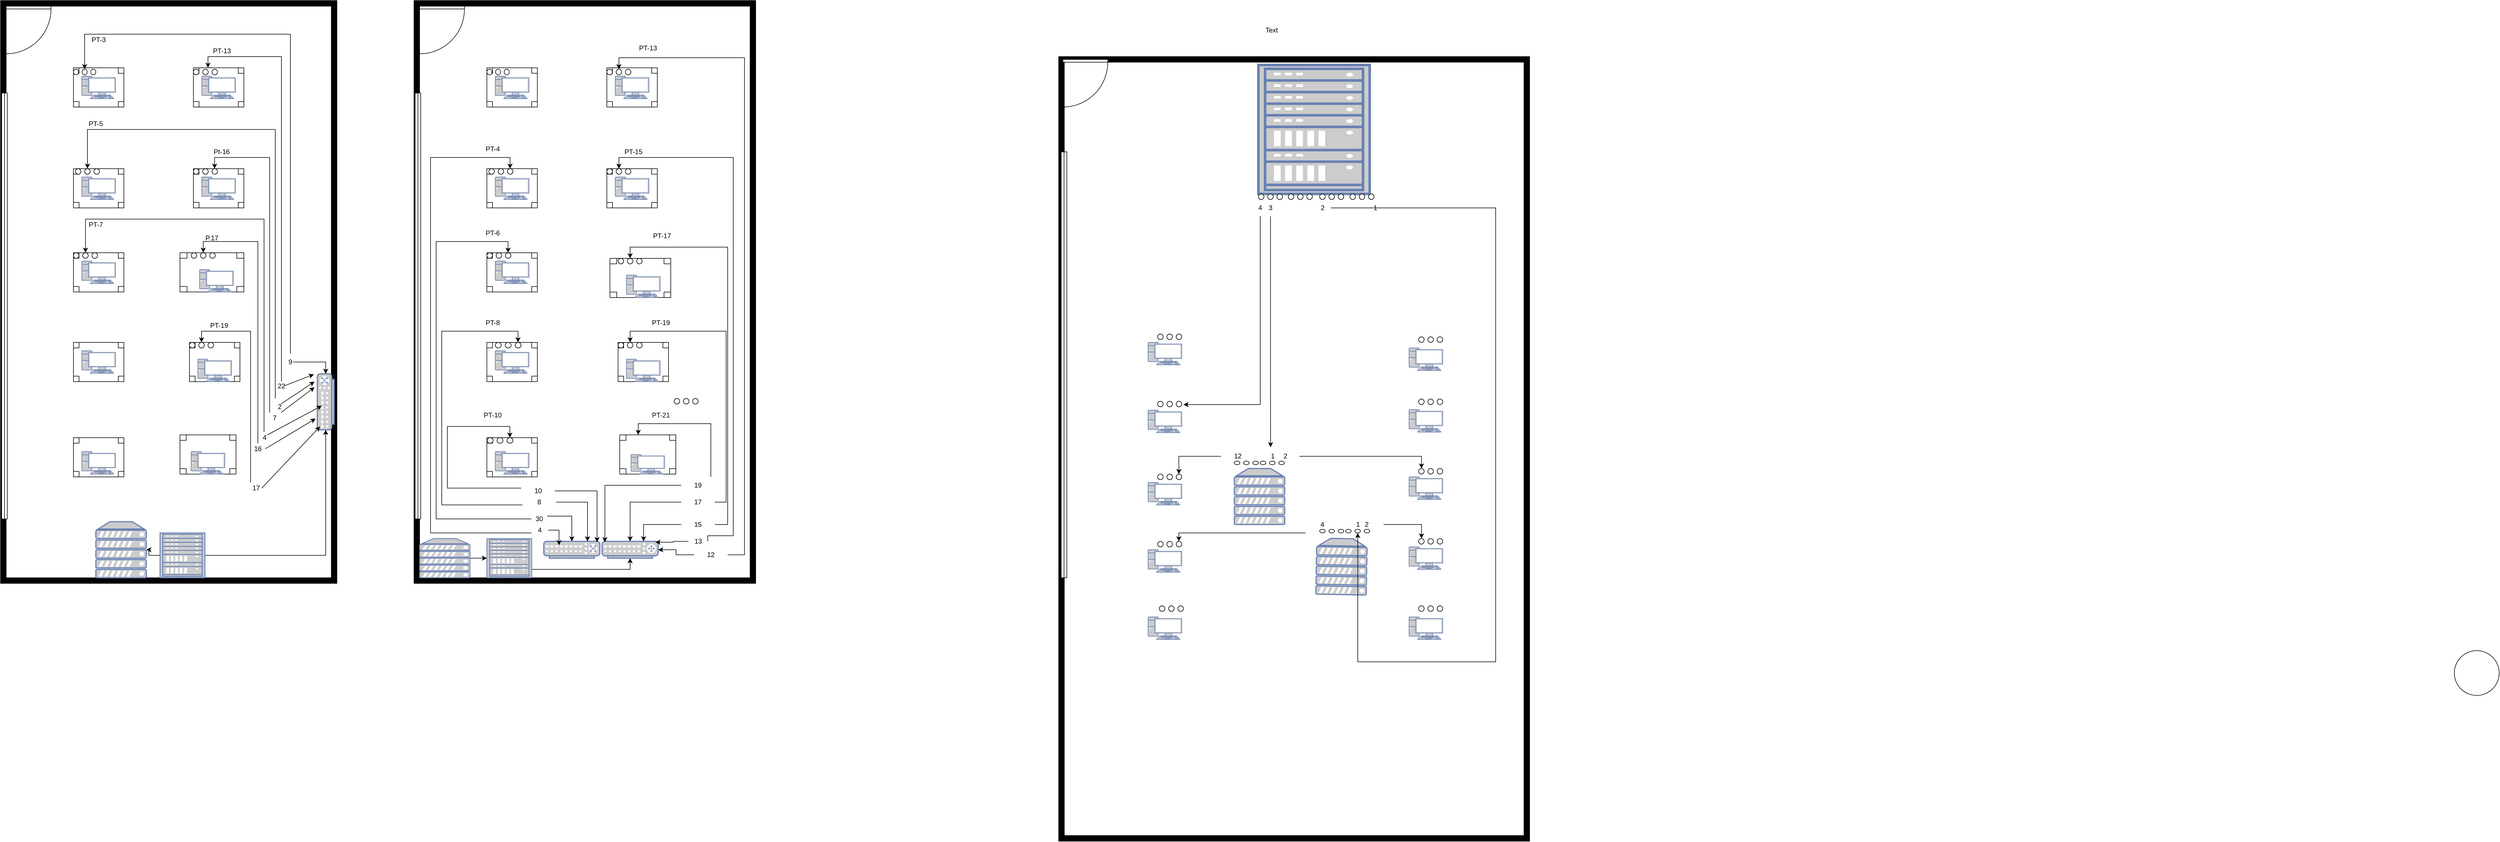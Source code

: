 <mxfile version="21.6.9" type="device">
  <diagram name="Página-1" id="j2-7gBQR2VnF3XcwAnwz">
    <mxGraphModel dx="3044" dy="1647" grid="1" gridSize="10" guides="1" tooltips="1" connect="1" arrows="1" fold="1" page="1" pageScale="1" pageWidth="827" pageHeight="1169" math="0" shadow="0">
      <root>
        <mxCell id="0" />
        <mxCell id="1" parent="0" />
        <mxCell id="Jnt4wmte0KLSjOoMc6sw-20" value="" style="verticalLabelPosition=bottom;html=1;verticalAlign=top;align=center;shape=mxgraph.floorplan.room;fillColor=strokeColor;" parent="1" vertex="1">
          <mxGeometry x="93" y="170" width="600" height="1040" as="geometry" />
        </mxCell>
        <mxCell id="Jnt4wmte0KLSjOoMc6sw-22" value="" style="verticalLabelPosition=bottom;html=1;verticalAlign=top;align=center;shape=mxgraph.floorplan.doorLeft;aspect=fixed;" parent="1" vertex="1">
          <mxGeometry x="103" y="180" width="80" height="85" as="geometry" />
        </mxCell>
        <mxCell id="Jnt4wmte0KLSjOoMc6sw-23" value="" style="verticalLabelPosition=bottom;html=1;verticalAlign=top;align=center;shape=mxgraph.floorplan.table;" parent="1" vertex="1">
          <mxGeometry x="413" y="945" width="100" height="70" as="geometry" />
        </mxCell>
        <mxCell id="Jnt4wmte0KLSjOoMc6sw-24" value="" style="fontColor=#0066CC;verticalAlign=top;verticalLabelPosition=bottom;labelPosition=center;align=center;html=1;outlineConnect=0;fillColor=#CCCCCC;strokeColor=#6881B3;gradientColor=none;gradientDirection=north;strokeWidth=2;shape=mxgraph.networks.pc;" parent="1" vertex="1">
          <mxGeometry x="433" y="975" width="60" height="40" as="geometry" />
        </mxCell>
        <mxCell id="Jnt4wmte0KLSjOoMc6sw-25" value="" style="verticalLabelPosition=bottom;html=1;verticalAlign=top;align=center;shape=mxgraph.floorplan.table;" parent="1" vertex="1">
          <mxGeometry x="437" y="290" width="90" height="70" as="geometry" />
        </mxCell>
        <mxCell id="Jnt4wmte0KLSjOoMc6sw-26" value="" style="fontColor=#0066CC;verticalAlign=top;verticalLabelPosition=bottom;labelPosition=center;align=center;html=1;outlineConnect=0;fillColor=#CCCCCC;strokeColor=#6881B3;gradientColor=none;gradientDirection=north;strokeWidth=2;shape=mxgraph.networks.pc;" parent="1" vertex="1">
          <mxGeometry x="452" y="305" width="60" height="40" as="geometry" />
        </mxCell>
        <mxCell id="Jnt4wmte0KLSjOoMc6sw-27" value="" style="verticalLabelPosition=bottom;html=1;verticalAlign=top;align=center;shape=mxgraph.floorplan.table;" parent="1" vertex="1">
          <mxGeometry x="437" y="470" width="90" height="70" as="geometry" />
        </mxCell>
        <mxCell id="Jnt4wmte0KLSjOoMc6sw-28" value="" style="fontColor=#0066CC;verticalAlign=top;verticalLabelPosition=bottom;labelPosition=center;align=center;html=1;outlineConnect=0;fillColor=#CCCCCC;strokeColor=#6881B3;gradientColor=none;gradientDirection=north;strokeWidth=2;shape=mxgraph.networks.pc;" parent="1" vertex="1">
          <mxGeometry x="452" y="485" width="60" height="40" as="geometry" />
        </mxCell>
        <mxCell id="Jnt4wmte0KLSjOoMc6sw-29" value="" style="verticalLabelPosition=bottom;html=1;verticalAlign=top;align=center;shape=mxgraph.floorplan.table;" parent="1" vertex="1">
          <mxGeometry x="413" y="620" width="114" height="70" as="geometry" />
        </mxCell>
        <mxCell id="Jnt4wmte0KLSjOoMc6sw-31" value="" style="verticalLabelPosition=bottom;html=1;verticalAlign=top;align=center;shape=mxgraph.floorplan.table;" parent="1" vertex="1">
          <mxGeometry x="430" y="780" width="90" height="70" as="geometry" />
        </mxCell>
        <mxCell id="Jnt4wmte0KLSjOoMc6sw-32" value="" style="fontColor=#0066CC;verticalAlign=top;verticalLabelPosition=bottom;labelPosition=center;align=center;html=1;outlineConnect=0;fillColor=#CCCCCC;strokeColor=#6881B3;gradientColor=none;gradientDirection=north;strokeWidth=2;shape=mxgraph.networks.pc;" parent="1" vertex="1">
          <mxGeometry x="445" y="810" width="60" height="40" as="geometry" />
        </mxCell>
        <mxCell id="Jnt4wmte0KLSjOoMc6sw-33" value="" style="verticalLabelPosition=bottom;html=1;verticalAlign=top;align=center;shape=mxgraph.floorplan.table;" parent="1" vertex="1">
          <mxGeometry x="223" y="950" width="90" height="70" as="geometry" />
        </mxCell>
        <mxCell id="Jnt4wmte0KLSjOoMc6sw-34" value="" style="fontColor=#0066CC;verticalAlign=top;verticalLabelPosition=bottom;labelPosition=center;align=center;html=1;outlineConnect=0;fillColor=#CCCCCC;strokeColor=#6881B3;gradientColor=none;gradientDirection=north;strokeWidth=2;shape=mxgraph.networks.pc;" parent="1" vertex="1">
          <mxGeometry x="238" y="975" width="60" height="40" as="geometry" />
        </mxCell>
        <mxCell id="Jnt4wmte0KLSjOoMc6sw-35" value="" style="verticalLabelPosition=bottom;html=1;verticalAlign=top;align=center;shape=mxgraph.floorplan.table;" parent="1" vertex="1">
          <mxGeometry x="223" y="290" width="90" height="70" as="geometry" />
        </mxCell>
        <mxCell id="Jnt4wmte0KLSjOoMc6sw-36" value="" style="fontColor=#0066CC;verticalAlign=top;verticalLabelPosition=bottom;labelPosition=center;align=center;html=1;outlineConnect=0;fillColor=#CCCCCC;strokeColor=#6881B3;gradientColor=none;gradientDirection=north;strokeWidth=2;shape=mxgraph.networks.pc;" parent="1" vertex="1">
          <mxGeometry x="238" y="305" width="60" height="40" as="geometry" />
        </mxCell>
        <mxCell id="Jnt4wmte0KLSjOoMc6sw-37" value="" style="verticalLabelPosition=bottom;html=1;verticalAlign=top;align=center;shape=mxgraph.floorplan.table;" parent="1" vertex="1">
          <mxGeometry x="223" y="470" width="90" height="70" as="geometry" />
        </mxCell>
        <mxCell id="Jnt4wmte0KLSjOoMc6sw-38" value="" style="fontColor=#0066CC;verticalAlign=top;verticalLabelPosition=bottom;labelPosition=center;align=center;html=1;outlineConnect=0;fillColor=#CCCCCC;strokeColor=#6881B3;gradientColor=none;gradientDirection=north;strokeWidth=2;shape=mxgraph.networks.pc;" parent="1" vertex="1">
          <mxGeometry x="238" y="485" width="60" height="40" as="geometry" />
        </mxCell>
        <mxCell id="Jnt4wmte0KLSjOoMc6sw-39" value="" style="verticalLabelPosition=bottom;html=1;verticalAlign=top;align=center;shape=mxgraph.floorplan.table;" parent="1" vertex="1">
          <mxGeometry x="223" y="620" width="90" height="70" as="geometry" />
        </mxCell>
        <mxCell id="Jnt4wmte0KLSjOoMc6sw-40" value="" style="fontColor=#0066CC;verticalAlign=top;verticalLabelPosition=bottom;labelPosition=center;align=center;html=1;outlineConnect=0;fillColor=#CCCCCC;strokeColor=#6881B3;gradientColor=none;gradientDirection=north;strokeWidth=2;shape=mxgraph.networks.pc;" parent="1" vertex="1">
          <mxGeometry x="238" y="635" width="60" height="40" as="geometry" />
        </mxCell>
        <mxCell id="Jnt4wmte0KLSjOoMc6sw-41" value="" style="verticalLabelPosition=bottom;html=1;verticalAlign=top;align=center;shape=mxgraph.floorplan.table;" parent="1" vertex="1">
          <mxGeometry x="223" y="780" width="90" height="70" as="geometry" />
        </mxCell>
        <mxCell id="Jnt4wmte0KLSjOoMc6sw-42" value="" style="fontColor=#0066CC;verticalAlign=top;verticalLabelPosition=bottom;labelPosition=center;align=center;html=1;outlineConnect=0;fillColor=#CCCCCC;strokeColor=#6881B3;gradientColor=none;gradientDirection=north;strokeWidth=2;shape=mxgraph.networks.pc;" parent="1" vertex="1">
          <mxGeometry x="238" y="795" width="60" height="40" as="geometry" />
        </mxCell>
        <mxCell id="Jnt4wmte0KLSjOoMc6sw-47" value="" style="fontColor=#0066CC;verticalAlign=top;verticalLabelPosition=bottom;labelPosition=center;align=center;html=1;outlineConnect=0;fillColor=#CCCCCC;strokeColor=#6881B3;gradientColor=none;gradientDirection=north;strokeWidth=2;shape=mxgraph.networks.server;" parent="1" vertex="1">
          <mxGeometry x="263" y="1100" width="90" height="100" as="geometry" />
        </mxCell>
        <mxCell id="Jnt4wmte0KLSjOoMc6sw-49" style="edgeStyle=orthogonalEdgeStyle;rounded=0;orthogonalLoop=1;jettySize=auto;html=1;" parent="1" source="Jnt4wmte0KLSjOoMc6sw-48" target="Jnt4wmte0KLSjOoMc6sw-20" edge="1">
          <mxGeometry relative="1" as="geometry">
            <Array as="points">
              <mxPoint x="393" y="1120" />
              <mxPoint x="393" y="1120" />
            </Array>
          </mxGeometry>
        </mxCell>
        <mxCell id="tfTgt0HV6c5kJSKjhzMp-35" style="edgeStyle=orthogonalEdgeStyle;rounded=0;orthogonalLoop=1;jettySize=auto;html=1;" parent="1" source="Jnt4wmte0KLSjOoMc6sw-48" target="tfTgt0HV6c5kJSKjhzMp-23" edge="1">
          <mxGeometry relative="1" as="geometry" />
        </mxCell>
        <mxCell id="0Q5w6inNm2WrWXzhhLW5-75" value="" style="edgeStyle=orthogonalEdgeStyle;rounded=0;orthogonalLoop=1;jettySize=auto;html=1;" parent="1" source="Jnt4wmte0KLSjOoMc6sw-48" target="Jnt4wmte0KLSjOoMc6sw-47" edge="1">
          <mxGeometry relative="1" as="geometry" />
        </mxCell>
        <mxCell id="Jnt4wmte0KLSjOoMc6sw-48" value="" style="fontColor=#0066CC;verticalAlign=top;verticalLabelPosition=bottom;labelPosition=center;align=center;html=1;outlineConnect=0;fillColor=#CCCCCC;strokeColor=#6881B3;gradientColor=none;gradientDirection=north;strokeWidth=2;shape=mxgraph.networks.rack;" parent="1" vertex="1">
          <mxGeometry x="377.5" y="1120" width="80" height="80" as="geometry" />
        </mxCell>
        <mxCell id="Jnt4wmte0KLSjOoMc6sw-50" style="edgeStyle=orthogonalEdgeStyle;rounded=0;orthogonalLoop=1;jettySize=auto;html=1;" parent="1" source="Jnt4wmte0KLSjOoMc6sw-48" target="Jnt4wmte0KLSjOoMc6sw-20" edge="1">
          <mxGeometry relative="1" as="geometry">
            <Array as="points">
              <mxPoint x="513" y="1090" />
              <mxPoint x="513" y="1090" />
            </Array>
          </mxGeometry>
        </mxCell>
        <mxCell id="Jnt4wmte0KLSjOoMc6sw-150" value="" style="verticalLabelPosition=bottom;html=1;verticalAlign=top;align=center;shape=mxgraph.floorplan.window;rotation=-90;" parent="1" vertex="1">
          <mxGeometry x="-280" y="710" width="760" height="10" as="geometry" />
        </mxCell>
        <mxCell id="tfTgt0HV6c5kJSKjhzMp-23" value="" style="fontColor=#0066CC;verticalAlign=top;verticalLabelPosition=bottom;labelPosition=center;align=center;html=1;outlineConnect=0;fillColor=#CCCCCC;strokeColor=#6881B3;gradientColor=none;gradientDirection=north;strokeWidth=2;shape=mxgraph.networks.switch;rotation=-90;" parent="1" vertex="1">
          <mxGeometry x="623" y="871" width="100" height="30" as="geometry" />
        </mxCell>
        <mxCell id="tfTgt0HV6c5kJSKjhzMp-62" value="Pt-16" style="text;strokeColor=none;align=center;fillColor=none;html=1;verticalAlign=middle;whiteSpace=wrap;rounded=0;" parent="1" vertex="1">
          <mxGeometry x="470" y="430" width="35" height="20" as="geometry" />
        </mxCell>
        <mxCell id="tfTgt0HV6c5kJSKjhzMp-63" value="PT-13&lt;br&gt;" style="text;strokeColor=none;align=center;fillColor=none;html=1;verticalAlign=middle;whiteSpace=wrap;rounded=0;" parent="1" vertex="1">
          <mxGeometry x="467.5" y="250" width="40" height="20" as="geometry" />
        </mxCell>
        <mxCell id="tfTgt0HV6c5kJSKjhzMp-65" value="PT-3" style="text;strokeColor=none;align=center;fillColor=none;html=1;verticalAlign=middle;whiteSpace=wrap;rounded=0;" parent="1" vertex="1">
          <mxGeometry x="248" y="230" width="40" height="20" as="geometry" />
        </mxCell>
        <mxCell id="tfTgt0HV6c5kJSKjhzMp-66" value="PT-5&lt;br&gt;" style="text;strokeColor=none;align=center;fillColor=none;html=1;verticalAlign=middle;whiteSpace=wrap;rounded=0;" parent="1" vertex="1">
          <mxGeometry x="248" y="380" width="30" height="20" as="geometry" />
        </mxCell>
        <mxCell id="tfTgt0HV6c5kJSKjhzMp-67" value="PT-7" style="text;strokeColor=none;align=center;fillColor=none;html=1;verticalAlign=middle;whiteSpace=wrap;rounded=0;" parent="1" vertex="1">
          <mxGeometry x="243" y="554.5" width="40" height="30" as="geometry" />
        </mxCell>
        <mxCell id="tfTgt0HV6c5kJSKjhzMp-88" value="&lt;font style=&quot;vertical-align: inherit;&quot;&gt;&lt;font style=&quot;vertical-align: inherit;&quot;&gt;PT-19&lt;br&gt;&lt;/font&gt;&lt;/font&gt;" style="text;strokeColor=none;align=center;fillColor=none;html=1;verticalAlign=middle;whiteSpace=wrap;rounded=0;" parent="1" vertex="1">
          <mxGeometry x="453" y="735" width="60" height="30" as="geometry" />
        </mxCell>
        <mxCell id="7E2jFXqt3X_JLCXKr2yV-16" style="edgeStyle=orthogonalEdgeStyle;rounded=0;orthogonalLoop=1;jettySize=auto;html=1;exitX=0.5;exitY=0;exitDx=0;exitDy=0;entryX=0.5;entryY=0;entryDx=0;entryDy=0;entryPerimeter=0;" parent="1" source="tfTgt0HV6c5kJSKjhzMp-90" target="0Q5w6inNm2WrWXzhhLW5-33" edge="1">
          <mxGeometry relative="1" as="geometry" />
        </mxCell>
        <mxCell id="tfTgt0HV6c5kJSKjhzMp-90" value="16" style="text;strokeColor=none;align=center;fillColor=none;html=1;verticalAlign=middle;whiteSpace=wrap;rounded=0;" parent="1" vertex="1">
          <mxGeometry x="539" y="960" width="26" height="20" as="geometry" />
        </mxCell>
        <mxCell id="tfTgt0HV6c5kJSKjhzMp-91" value="&lt;font style=&quot;vertical-align: inherit;&quot;&gt;&lt;font style=&quot;vertical-align: inherit;&quot;&gt;P.17&lt;/font&gt;&lt;/font&gt;" style="text;strokeColor=none;align=center;fillColor=none;html=1;verticalAlign=middle;whiteSpace=wrap;rounded=0;" parent="1" vertex="1">
          <mxGeometry x="460" y="583.5" width="20" height="21" as="geometry" />
        </mxCell>
        <mxCell id="0Q5w6inNm2WrWXzhhLW5-15" value="" style="curved=1;endArrow=block;html=1;strokeColor=#1CCF00;strokeWidth=2;endSize=3;rounded=0;" parent="1" edge="1">
          <mxGeometry relative="1" as="geometry">
            <Array as="points">
              <mxPoint x="318" y="260" />
            </Array>
            <mxPoint x="310" y="272" as="targetPoint" />
          </mxGeometry>
        </mxCell>
        <mxCell id="0Q5w6inNm2WrWXzhhLW5-16" value="" style="curved=1;endArrow=block;html=1;strokeColor=#1CCF00;strokeWidth=2;endSize=3;rounded=0;" parent="1" edge="1">
          <mxGeometry relative="1" as="geometry">
            <Array as="points">
              <mxPoint x="342" y="260" />
            </Array>
            <mxPoint x="334" y="272" as="targetPoint" />
          </mxGeometry>
        </mxCell>
        <mxCell id="0Q5w6inNm2WrWXzhhLW5-24" value="" style="verticalLabelPosition=bottom;shadow=0;dashed=0;align=center;html=1;verticalAlign=top;shape=mxgraph.electrical.transmission.terminal_3_phase;pointerEvents=1;" parent="1" vertex="1">
          <mxGeometry x="223" y="292.5" width="40" height="10" as="geometry" />
        </mxCell>
        <mxCell id="0Q5w6inNm2WrWXzhhLW5-25" value="" style="verticalLabelPosition=bottom;shadow=0;dashed=0;align=center;html=1;verticalAlign=top;shape=mxgraph.electrical.transmission.terminal_3_phase;pointerEvents=1;" parent="1" vertex="1">
          <mxGeometry x="437" y="292.5" width="43" height="10" as="geometry" />
        </mxCell>
        <mxCell id="0Q5w6inNm2WrWXzhhLW5-27" value="" style="verticalLabelPosition=bottom;shadow=0;dashed=0;align=center;html=1;verticalAlign=top;shape=mxgraph.electrical.transmission.terminal_3_phase;pointerEvents=1;" parent="1" vertex="1">
          <mxGeometry x="226.5" y="470" width="43" height="10" as="geometry" />
        </mxCell>
        <mxCell id="0Q5w6inNm2WrWXzhhLW5-28" value="" style="verticalLabelPosition=bottom;shadow=0;dashed=0;align=center;html=1;verticalAlign=top;shape=mxgraph.electrical.transmission.terminal_3_phase;pointerEvents=1;" parent="1" vertex="1">
          <mxGeometry x="223" y="620" width="43" height="10" as="geometry" />
        </mxCell>
        <mxCell id="0Q5w6inNm2WrWXzhhLW5-32" value="" style="verticalLabelPosition=bottom;shadow=0;dashed=0;align=center;html=1;verticalAlign=top;shape=mxgraph.electrical.transmission.terminal_3_phase;pointerEvents=1;" parent="1" vertex="1">
          <mxGeometry x="437" y="470" width="43" height="10" as="geometry" />
        </mxCell>
        <mxCell id="0Q5w6inNm2WrWXzhhLW5-33" value="" style="verticalLabelPosition=bottom;shadow=0;dashed=0;align=center;html=1;verticalAlign=top;shape=mxgraph.electrical.transmission.terminal_3_phase;pointerEvents=1;" parent="1" vertex="1">
          <mxGeometry x="433" y="620" width="43" height="10" as="geometry" />
        </mxCell>
        <mxCell id="0Q5w6inNm2WrWXzhhLW5-34" value="" style="verticalLabelPosition=bottom;shadow=0;dashed=0;align=center;html=1;verticalAlign=top;shape=mxgraph.electrical.transmission.terminal_3_phase;pointerEvents=1;" parent="1" vertex="1">
          <mxGeometry x="430" y="780" width="43" height="10" as="geometry" />
        </mxCell>
        <mxCell id="0Q5w6inNm2WrWXzhhLW5-53" style="edgeStyle=orthogonalEdgeStyle;rounded=0;orthogonalLoop=1;jettySize=auto;html=1;entryX=0.5;entryY=0;entryDx=0;entryDy=0;entryPerimeter=0;" parent="1" source="0Q5w6inNm2WrWXzhhLW5-42" target="0Q5w6inNm2WrWXzhhLW5-27" edge="1">
          <mxGeometry relative="1" as="geometry">
            <Array as="points">
              <mxPoint x="583" y="905" />
              <mxPoint x="583" y="400" />
              <mxPoint x="248" y="400" />
            </Array>
          </mxGeometry>
        </mxCell>
        <mxCell id="0Q5w6inNm2WrWXzhhLW5-42" value="&lt;font style=&quot;vertical-align: inherit;&quot;&gt;&lt;font style=&quot;vertical-align: inherit;&quot;&gt;2&lt;/font&gt;&lt;/font&gt;" style="text;strokeColor=none;align=center;fillColor=none;html=1;verticalAlign=middle;whiteSpace=wrap;rounded=0;" parent="1" vertex="1">
          <mxGeometry x="583" y="880" width="16" height="30" as="geometry" />
        </mxCell>
        <mxCell id="Jnt4wmte0KLSjOoMc6sw-30" value="" style="fontColor=#0066CC;verticalAlign=top;verticalLabelPosition=bottom;labelPosition=center;align=center;html=1;outlineConnect=0;fillColor=#CCCCCC;strokeColor=#6881B3;gradientColor=none;gradientDirection=north;strokeWidth=2;shape=mxgraph.networks.pc;" parent="1" vertex="1">
          <mxGeometry x="448" y="650" width="60" height="40" as="geometry" />
        </mxCell>
        <mxCell id="7E2jFXqt3X_JLCXKr2yV-1" style="edgeStyle=orthogonalEdgeStyle;rounded=0;orthogonalLoop=1;jettySize=auto;html=1;exitX=0.5;exitY=0;exitDx=0;exitDy=0;entryX=0.289;entryY=0;entryDx=0;entryDy=0;entryPerimeter=0;" parent="1" source="0Q5w6inNm2WrWXzhhLW5-55" target="Jnt4wmte0KLSjOoMc6sw-25" edge="1">
          <mxGeometry relative="1" as="geometry" />
        </mxCell>
        <mxCell id="0Q5w6inNm2WrWXzhhLW5-55" value="&lt;font style=&quot;vertical-align: inherit;&quot;&gt;&lt;font style=&quot;vertical-align: inherit;&quot;&gt;22&lt;br&gt;&lt;br&gt;&lt;/font&gt;&lt;/font&gt;" style="text;strokeColor=none;align=center;fillColor=none;html=1;verticalAlign=middle;whiteSpace=wrap;rounded=0;rotation=0;" parent="1" vertex="1">
          <mxGeometry x="589" y="850" width="10" height="30" as="geometry" />
        </mxCell>
        <mxCell id="0Q5w6inNm2WrWXzhhLW5-142" style="edgeStyle=orthogonalEdgeStyle;rounded=0;orthogonalLoop=1;jettySize=auto;html=1;entryX=0.88;entryY=0;entryDx=0;entryDy=0;entryPerimeter=0;" parent="1" source="0Q5w6inNm2WrWXzhhLW5-69" target="0Q5w6inNm2WrWXzhhLW5-32" edge="1">
          <mxGeometry relative="1" as="geometry">
            <Array as="points">
              <mxPoint x="573" y="450" />
              <mxPoint x="475" y="450" />
            </Array>
          </mxGeometry>
        </mxCell>
        <mxCell id="0Q5w6inNm2WrWXzhhLW5-69" value="&lt;font style=&quot;vertical-align: inherit;&quot;&gt;&lt;font style=&quot;vertical-align: inherit;&quot;&gt;7&lt;/font&gt;&lt;/font&gt;" style="text;strokeColor=none;align=center;fillColor=none;html=1;verticalAlign=middle;whiteSpace=wrap;rounded=0;" parent="1" vertex="1">
          <mxGeometry x="559" y="905" width="46" height="20" as="geometry" />
        </mxCell>
        <mxCell id="7E2jFXqt3X_JLCXKr2yV-15" style="edgeStyle=orthogonalEdgeStyle;rounded=0;orthogonalLoop=1;jettySize=auto;html=1;exitX=0;exitY=0;exitDx=0;exitDy=0;entryX=0.5;entryY=0;entryDx=0;entryDy=0;entryPerimeter=0;" parent="1" source="0Q5w6inNm2WrWXzhhLW5-71" target="0Q5w6inNm2WrWXzhhLW5-34" edge="1">
          <mxGeometry relative="1" as="geometry" />
        </mxCell>
        <mxCell id="0Q5w6inNm2WrWXzhhLW5-71" value="&lt;font style=&quot;vertical-align: inherit;&quot;&gt;&lt;font style=&quot;vertical-align: inherit;&quot;&gt;17&lt;/font&gt;&lt;/font&gt;" style="text;strokeColor=none;align=center;fillColor=none;html=1;verticalAlign=middle;whiteSpace=wrap;rounded=0;" parent="1" vertex="1">
          <mxGeometry x="539" y="1030" width="20" height="20" as="geometry" />
        </mxCell>
        <mxCell id="0Q5w6inNm2WrWXzhhLW5-82" style="edgeStyle=orthogonalEdgeStyle;rounded=0;orthogonalLoop=1;jettySize=auto;html=1;entryX=0.5;entryY=0;entryDx=0;entryDy=0;entryPerimeter=0;" parent="1" source="0Q5w6inNm2WrWXzhhLW5-72" target="0Q5w6inNm2WrWXzhhLW5-28" edge="1">
          <mxGeometry relative="1" as="geometry">
            <Array as="points">
              <mxPoint x="563" y="560" />
              <mxPoint x="245" y="560" />
            </Array>
          </mxGeometry>
        </mxCell>
        <mxCell id="0Q5w6inNm2WrWXzhhLW5-72" value="&lt;font style=&quot;vertical-align: inherit;&quot;&gt;&lt;font style=&quot;vertical-align: inherit;&quot;&gt;4&lt;/font&gt;&lt;/font&gt;" style="text;strokeColor=none;align=center;fillColor=none;html=1;verticalAlign=middle;whiteSpace=wrap;rounded=0;" parent="1" vertex="1">
          <mxGeometry x="559" y="940" width="10" height="20" as="geometry" />
        </mxCell>
        <mxCell id="0Q5w6inNm2WrWXzhhLW5-83" style="edgeStyle=orthogonalEdgeStyle;rounded=0;orthogonalLoop=1;jettySize=auto;html=1;exitX=0.5;exitY=1;exitDx=0;exitDy=0;" parent="1" source="0Q5w6inNm2WrWXzhhLW5-72" target="0Q5w6inNm2WrWXzhhLW5-72" edge="1">
          <mxGeometry relative="1" as="geometry" />
        </mxCell>
        <mxCell id="0Q5w6inNm2WrWXzhhLW5-146" value="" style="endArrow=classic;html=1;rounded=0;exitX=1;exitY=0.5;exitDx=0;exitDy=0;" parent="1" source="0Q5w6inNm2WrWXzhhLW5-71" edge="1">
          <mxGeometry width="50" height="50" relative="1" as="geometry">
            <mxPoint x="583" y="980" as="sourcePoint" />
            <mxPoint x="663" y="930" as="targetPoint" />
          </mxGeometry>
        </mxCell>
        <mxCell id="0Q5w6inNm2WrWXzhhLW5-151" value="" style="endArrow=classic;html=1;rounded=0;exitX=1;exitY=0.25;exitDx=0;exitDy=0;entryX=0.99;entryY=-0.2;entryDx=0;entryDy=0;entryPerimeter=0;" parent="1" source="0Q5w6inNm2WrWXzhhLW5-55" target="tfTgt0HV6c5kJSKjhzMp-23" edge="1">
          <mxGeometry width="50" height="50" relative="1" as="geometry">
            <mxPoint x="563" y="930" as="sourcePoint" />
            <mxPoint x="653" y="880" as="targetPoint" />
          </mxGeometry>
        </mxCell>
        <mxCell id="0Q5w6inNm2WrWXzhhLW5-152" value="" style="endArrow=classic;html=1;rounded=0;exitX=0.625;exitY=0.333;exitDx=0;exitDy=0;exitPerimeter=0;" parent="1" source="0Q5w6inNm2WrWXzhhLW5-42" edge="1">
          <mxGeometry width="50" height="50" relative="1" as="geometry">
            <mxPoint x="603" y="910" as="sourcePoint" />
            <mxPoint x="653" y="850" as="targetPoint" />
            <Array as="points" />
          </mxGeometry>
        </mxCell>
        <mxCell id="7E2jFXqt3X_JLCXKr2yV-6" value="" style="endArrow=classic;html=1;rounded=0;entryX=0.76;entryY=-0.167;entryDx=0;entryDy=0;entryPerimeter=0;exitX=0.75;exitY=0;exitDx=0;exitDy=0;" parent="1" source="0Q5w6inNm2WrWXzhhLW5-69" target="tfTgt0HV6c5kJSKjhzMp-23" edge="1">
          <mxGeometry width="50" height="50" relative="1" as="geometry">
            <mxPoint x="593" y="950" as="sourcePoint" />
            <mxPoint x="643" y="900" as="targetPoint" />
          </mxGeometry>
        </mxCell>
        <mxCell id="7E2jFXqt3X_JLCXKr2yV-8" value="" style="endArrow=classic;html=1;rounded=0;exitX=1;exitY=0.25;exitDx=0;exitDy=0;entryX=0.43;entryY=0.267;entryDx=0;entryDy=0;entryPerimeter=0;" parent="1" source="0Q5w6inNm2WrWXzhhLW5-72" target="tfTgt0HV6c5kJSKjhzMp-23" edge="1">
          <mxGeometry width="50" height="50" relative="1" as="geometry">
            <mxPoint x="583" y="960" as="sourcePoint" />
            <mxPoint x="633" y="910" as="targetPoint" />
          </mxGeometry>
        </mxCell>
        <mxCell id="7E2jFXqt3X_JLCXKr2yV-10" value="" style="endArrow=classic;html=1;rounded=0;exitX=1;exitY=0.5;exitDx=0;exitDy=0;entryX=0.2;entryY=-0.1;entryDx=0;entryDy=0;entryPerimeter=0;" parent="1" source="tfTgt0HV6c5kJSKjhzMp-90" target="tfTgt0HV6c5kJSKjhzMp-23" edge="1">
          <mxGeometry width="50" height="50" relative="1" as="geometry">
            <mxPoint x="573" y="990" as="sourcePoint" />
            <mxPoint x="623" y="940" as="targetPoint" />
          </mxGeometry>
        </mxCell>
        <mxCell id="7E2jFXqt3X_JLCXKr2yV-13" style="edgeStyle=orthogonalEdgeStyle;rounded=0;orthogonalLoop=1;jettySize=auto;html=1;entryX=1;entryY=0.5;entryDx=0;entryDy=0;entryPerimeter=0;" parent="1" source="7E2jFXqt3X_JLCXKr2yV-11" target="tfTgt0HV6c5kJSKjhzMp-23" edge="1">
          <mxGeometry relative="1" as="geometry" />
        </mxCell>
        <mxCell id="7E2jFXqt3X_JLCXKr2yV-14" style="edgeStyle=orthogonalEdgeStyle;rounded=0;orthogonalLoop=1;jettySize=auto;html=1;entryX=0.5;entryY=0;entryDx=0;entryDy=0;entryPerimeter=0;" parent="1" source="7E2jFXqt3X_JLCXKr2yV-11" target="0Q5w6inNm2WrWXzhhLW5-24" edge="1">
          <mxGeometry relative="1" as="geometry">
            <Array as="points">
              <mxPoint x="610" y="230" />
              <mxPoint x="243" y="230" />
            </Array>
          </mxGeometry>
        </mxCell>
        <mxCell id="7E2jFXqt3X_JLCXKr2yV-11" value="9" style="text;strokeColor=none;align=center;fillColor=none;html=1;verticalAlign=middle;whiteSpace=wrap;rounded=0;" parent="1" vertex="1">
          <mxGeometry x="605" y="800" width="10" height="30" as="geometry" />
        </mxCell>
        <mxCell id="7E2jFXqt3X_JLCXKr2yV-17" value="" style="verticalLabelPosition=bottom;html=1;verticalAlign=top;align=center;shape=mxgraph.floorplan.room;fillColor=strokeColor;" parent="1" vertex="1">
          <mxGeometry x="830.5" y="170" width="609.5" height="1040" as="geometry" />
        </mxCell>
        <mxCell id="7E2jFXqt3X_JLCXKr2yV-18" value="" style="verticalLabelPosition=bottom;html=1;verticalAlign=top;align=center;shape=mxgraph.floorplan.doorLeft;aspect=fixed;" parent="1" vertex="1">
          <mxGeometry x="840.5" y="180" width="80" height="85" as="geometry" />
        </mxCell>
        <mxCell id="7E2jFXqt3X_JLCXKr2yV-19" value="" style="verticalLabelPosition=bottom;html=1;verticalAlign=top;align=center;shape=mxgraph.floorplan.table;" parent="1" vertex="1">
          <mxGeometry x="1197.5" y="945" width="100" height="70" as="geometry" />
        </mxCell>
        <mxCell id="7E2jFXqt3X_JLCXKr2yV-20" value="" style="fontColor=#0066CC;verticalAlign=top;verticalLabelPosition=bottom;labelPosition=center;align=center;html=1;outlineConnect=0;fillColor=#CCCCCC;strokeColor=#6881B3;gradientColor=none;gradientDirection=north;strokeWidth=2;shape=mxgraph.networks.pc;" parent="1" vertex="1">
          <mxGeometry x="1217.5" y="980" width="60" height="35" as="geometry" />
        </mxCell>
        <mxCell id="7E2jFXqt3X_JLCXKr2yV-21" value="" style="verticalLabelPosition=bottom;html=1;verticalAlign=top;align=center;shape=mxgraph.floorplan.table;" parent="1" vertex="1">
          <mxGeometry x="1174.5" y="290" width="90" height="70" as="geometry" />
        </mxCell>
        <mxCell id="7E2jFXqt3X_JLCXKr2yV-22" value="" style="fontColor=#0066CC;verticalAlign=top;verticalLabelPosition=bottom;labelPosition=center;align=center;html=1;outlineConnect=0;fillColor=#CCCCCC;strokeColor=#6881B3;gradientColor=none;gradientDirection=north;strokeWidth=2;shape=mxgraph.networks.pc;" parent="1" vertex="1">
          <mxGeometry x="1189.5" y="305" width="60" height="40" as="geometry" />
        </mxCell>
        <mxCell id="7E2jFXqt3X_JLCXKr2yV-23" value="" style="verticalLabelPosition=bottom;html=1;verticalAlign=top;align=center;shape=mxgraph.floorplan.table;" parent="1" vertex="1">
          <mxGeometry x="1174.5" y="470" width="90" height="70" as="geometry" />
        </mxCell>
        <mxCell id="7E2jFXqt3X_JLCXKr2yV-24" value="" style="fontColor=#0066CC;verticalAlign=top;verticalLabelPosition=bottom;labelPosition=center;align=center;html=1;outlineConnect=0;fillColor=#CCCCCC;strokeColor=#6881B3;gradientColor=none;gradientDirection=north;strokeWidth=2;shape=mxgraph.networks.pc;" parent="1" vertex="1">
          <mxGeometry x="1189.5" y="485" width="60" height="40" as="geometry" />
        </mxCell>
        <mxCell id="7E2jFXqt3X_JLCXKr2yV-25" value="" style="verticalLabelPosition=bottom;html=1;verticalAlign=top;align=center;shape=mxgraph.floorplan.table;" parent="1" vertex="1">
          <mxGeometry x="1180" y="630" width="108.5" height="70" as="geometry" />
        </mxCell>
        <mxCell id="7E2jFXqt3X_JLCXKr2yV-26" value="" style="verticalLabelPosition=bottom;html=1;verticalAlign=top;align=center;shape=mxgraph.floorplan.table;" parent="1" vertex="1">
          <mxGeometry x="1194.5" y="780" width="90" height="70" as="geometry" />
        </mxCell>
        <mxCell id="7E2jFXqt3X_JLCXKr2yV-27" value="" style="fontColor=#0066CC;verticalAlign=top;verticalLabelPosition=bottom;labelPosition=center;align=center;html=1;outlineConnect=0;fillColor=#CCCCCC;strokeColor=#6881B3;gradientColor=none;gradientDirection=north;strokeWidth=2;shape=mxgraph.networks.pc;" parent="1" vertex="1">
          <mxGeometry x="1209.5" y="810" width="60" height="40" as="geometry" />
        </mxCell>
        <mxCell id="7E2jFXqt3X_JLCXKr2yV-28" value="" style="verticalLabelPosition=bottom;html=1;verticalAlign=top;align=center;shape=mxgraph.floorplan.table;" parent="1" vertex="1">
          <mxGeometry x="960.5" y="950" width="90" height="70" as="geometry" />
        </mxCell>
        <mxCell id="7E2jFXqt3X_JLCXKr2yV-29" value="" style="fontColor=#0066CC;verticalAlign=top;verticalLabelPosition=bottom;labelPosition=center;align=center;html=1;outlineConnect=0;fillColor=#CCCCCC;strokeColor=#6881B3;gradientColor=none;gradientDirection=north;strokeWidth=2;shape=mxgraph.networks.pc;" parent="1" vertex="1">
          <mxGeometry x="975.5" y="975" width="60" height="40" as="geometry" />
        </mxCell>
        <mxCell id="7E2jFXqt3X_JLCXKr2yV-30" value="" style="verticalLabelPosition=bottom;html=1;verticalAlign=top;align=center;shape=mxgraph.floorplan.table;" parent="1" vertex="1">
          <mxGeometry x="960.5" y="290" width="90" height="70" as="geometry" />
        </mxCell>
        <mxCell id="7E2jFXqt3X_JLCXKr2yV-31" value="" style="fontColor=#0066CC;verticalAlign=top;verticalLabelPosition=bottom;labelPosition=center;align=center;html=1;outlineConnect=0;fillColor=#CCCCCC;strokeColor=#6881B3;gradientColor=none;gradientDirection=north;strokeWidth=2;shape=mxgraph.networks.pc;" parent="1" vertex="1">
          <mxGeometry x="975.5" y="305" width="60" height="40" as="geometry" />
        </mxCell>
        <mxCell id="7E2jFXqt3X_JLCXKr2yV-32" value="" style="verticalLabelPosition=bottom;html=1;verticalAlign=top;align=center;shape=mxgraph.floorplan.table;" parent="1" vertex="1">
          <mxGeometry x="960.5" y="470" width="90" height="70" as="geometry" />
        </mxCell>
        <mxCell id="7E2jFXqt3X_JLCXKr2yV-33" value="" style="fontColor=#0066CC;verticalAlign=top;verticalLabelPosition=bottom;labelPosition=center;align=center;html=1;outlineConnect=0;fillColor=#CCCCCC;strokeColor=#6881B3;gradientColor=none;gradientDirection=north;strokeWidth=2;shape=mxgraph.networks.pc;" parent="1" vertex="1">
          <mxGeometry x="975.5" y="485" width="60" height="40" as="geometry" />
        </mxCell>
        <mxCell id="7E2jFXqt3X_JLCXKr2yV-34" value="" style="verticalLabelPosition=bottom;html=1;verticalAlign=top;align=center;shape=mxgraph.floorplan.table;" parent="1" vertex="1">
          <mxGeometry x="960.5" y="620" width="90" height="70" as="geometry" />
        </mxCell>
        <mxCell id="7E2jFXqt3X_JLCXKr2yV-35" value="" style="fontColor=#0066CC;verticalAlign=top;verticalLabelPosition=bottom;labelPosition=center;align=center;html=1;outlineConnect=0;fillColor=#CCCCCC;strokeColor=#6881B3;gradientColor=none;gradientDirection=north;strokeWidth=2;shape=mxgraph.networks.pc;" parent="1" vertex="1">
          <mxGeometry x="975.5" y="635" width="60" height="40" as="geometry" />
        </mxCell>
        <mxCell id="7E2jFXqt3X_JLCXKr2yV-36" value="" style="verticalLabelPosition=bottom;html=1;verticalAlign=top;align=center;shape=mxgraph.floorplan.table;" parent="1" vertex="1">
          <mxGeometry x="960.5" y="780" width="90" height="70" as="geometry" />
        </mxCell>
        <mxCell id="7E2jFXqt3X_JLCXKr2yV-37" value="" style="fontColor=#0066CC;verticalAlign=top;verticalLabelPosition=bottom;labelPosition=center;align=center;html=1;outlineConnect=0;fillColor=#CCCCCC;strokeColor=#6881B3;gradientColor=none;gradientDirection=north;strokeWidth=2;shape=mxgraph.networks.pc;" parent="1" vertex="1">
          <mxGeometry x="975.5" y="795" width="60" height="40" as="geometry" />
        </mxCell>
        <mxCell id="7E2jFXqt3X_JLCXKr2yV-38" value="" style="fontColor=#0066CC;verticalAlign=top;verticalLabelPosition=bottom;labelPosition=center;align=center;html=1;outlineConnect=0;fillColor=#CCCCCC;strokeColor=#6881B3;gradientColor=none;gradientDirection=north;strokeWidth=2;shape=mxgraph.networks.server;" parent="1" vertex="1">
          <mxGeometry x="840.5" y="1130" width="90" height="70" as="geometry" />
        </mxCell>
        <mxCell id="7E2jFXqt3X_JLCXKr2yV-39" style="edgeStyle=orthogonalEdgeStyle;rounded=0;orthogonalLoop=1;jettySize=auto;html=1;" parent="1" source="7E2jFXqt3X_JLCXKr2yV-42" target="7E2jFXqt3X_JLCXKr2yV-17" edge="1">
          <mxGeometry relative="1" as="geometry">
            <Array as="points">
              <mxPoint x="1130.5" y="1120" />
              <mxPoint x="1130.5" y="1120" />
            </Array>
          </mxGeometry>
        </mxCell>
        <mxCell id="7E2jFXqt3X_JLCXKr2yV-194" style="edgeStyle=orthogonalEdgeStyle;rounded=0;orthogonalLoop=1;jettySize=auto;html=1;exitX=1;exitY=0.5;exitDx=0;exitDy=0;exitPerimeter=0;entryX=0.5;entryY=1;entryDx=0;entryDy=0;entryPerimeter=0;" parent="1" source="7E2jFXqt3X_JLCXKr2yV-42" target="7E2jFXqt3X_JLCXKr2yV-110" edge="1">
          <mxGeometry relative="1" as="geometry">
            <Array as="points">
              <mxPoint x="1041" y="1185" />
              <mxPoint x="1216" y="1185" />
            </Array>
          </mxGeometry>
        </mxCell>
        <mxCell id="7E2jFXqt3X_JLCXKr2yV-42" value="" style="fontColor=#0066CC;verticalAlign=top;verticalLabelPosition=bottom;labelPosition=center;align=center;html=1;outlineConnect=0;fillColor=#CCCCCC;strokeColor=#6881B3;gradientColor=none;gradientDirection=north;strokeWidth=2;shape=mxgraph.networks.rack;" parent="1" vertex="1">
          <mxGeometry x="960.5" y="1130" width="80" height="70" as="geometry" />
        </mxCell>
        <mxCell id="7E2jFXqt3X_JLCXKr2yV-43" style="edgeStyle=orthogonalEdgeStyle;rounded=0;orthogonalLoop=1;jettySize=auto;html=1;" parent="1" source="7E2jFXqt3X_JLCXKr2yV-42" target="7E2jFXqt3X_JLCXKr2yV-17" edge="1">
          <mxGeometry relative="1" as="geometry">
            <Array as="points">
              <mxPoint x="1250.5" y="1090" />
              <mxPoint x="1250.5" y="1090" />
            </Array>
          </mxGeometry>
        </mxCell>
        <mxCell id="7E2jFXqt3X_JLCXKr2yV-44" value="" style="verticalLabelPosition=bottom;html=1;verticalAlign=top;align=center;shape=mxgraph.floorplan.window;rotation=-90;" parent="1" vertex="1">
          <mxGeometry x="457.5" y="710" width="760" height="10" as="geometry" />
        </mxCell>
        <mxCell id="7E2jFXqt3X_JLCXKr2yV-55" value="" style="verticalLabelPosition=bottom;shadow=0;dashed=0;align=center;html=1;verticalAlign=top;shape=mxgraph.electrical.transmission.terminal_3_phase;pointerEvents=1;" parent="1" vertex="1">
          <mxGeometry x="960.5" y="292.5" width="40" height="10" as="geometry" />
        </mxCell>
        <mxCell id="7E2jFXqt3X_JLCXKr2yV-56" value="" style="verticalLabelPosition=bottom;shadow=0;dashed=0;align=center;html=1;verticalAlign=top;shape=mxgraph.electrical.transmission.terminal_3_phase;pointerEvents=1;" parent="1" vertex="1">
          <mxGeometry x="1174.5" y="292.5" width="43" height="10" as="geometry" />
        </mxCell>
        <mxCell id="7E2jFXqt3X_JLCXKr2yV-57" value="" style="verticalLabelPosition=bottom;shadow=0;dashed=0;align=center;html=1;verticalAlign=top;shape=mxgraph.electrical.transmission.terminal_3_phase;pointerEvents=1;" parent="1" vertex="1">
          <mxGeometry x="964" y="470" width="43" height="10" as="geometry" />
        </mxCell>
        <mxCell id="7E2jFXqt3X_JLCXKr2yV-58" value="" style="verticalLabelPosition=bottom;shadow=0;dashed=0;align=center;html=1;verticalAlign=top;shape=mxgraph.electrical.transmission.terminal_3_phase;pointerEvents=1;" parent="1" vertex="1">
          <mxGeometry x="960.5" y="620" width="43" height="10" as="geometry" />
        </mxCell>
        <mxCell id="7E2jFXqt3X_JLCXKr2yV-59" value="" style="verticalLabelPosition=bottom;shadow=0;dashed=0;align=center;html=1;verticalAlign=top;shape=mxgraph.electrical.transmission.terminal_3_phase;pointerEvents=1;" parent="1" vertex="1">
          <mxGeometry x="1174.5" y="470" width="43" height="10" as="geometry" />
        </mxCell>
        <mxCell id="7E2jFXqt3X_JLCXKr2yV-60" value="" style="verticalLabelPosition=bottom;shadow=0;dashed=0;align=center;html=1;verticalAlign=top;shape=mxgraph.electrical.transmission.terminal_3_phase;pointerEvents=1;" parent="1" vertex="1">
          <mxGeometry x="1194.5" y="630" width="43" height="10" as="geometry" />
        </mxCell>
        <mxCell id="7E2jFXqt3X_JLCXKr2yV-61" value="" style="verticalLabelPosition=bottom;shadow=0;dashed=0;align=center;html=1;verticalAlign=top;shape=mxgraph.electrical.transmission.terminal_3_phase;pointerEvents=1;" parent="1" vertex="1">
          <mxGeometry x="1194.5" y="780" width="43" height="10" as="geometry" />
        </mxCell>
        <mxCell id="7E2jFXqt3X_JLCXKr2yV-64" value="" style="fontColor=#0066CC;verticalAlign=top;verticalLabelPosition=bottom;labelPosition=center;align=center;html=1;outlineConnect=0;fillColor=#CCCCCC;strokeColor=#6881B3;gradientColor=none;gradientDirection=north;strokeWidth=2;shape=mxgraph.networks.pc;" parent="1" vertex="1">
          <mxGeometry x="1209.5" y="660" width="60" height="40" as="geometry" />
        </mxCell>
        <mxCell id="7E2jFXqt3X_JLCXKr2yV-108" value="" style="endArrow=classic;html=1;rounded=0;entryX=0;entryY=0.5;entryDx=0;entryDy=0;entryPerimeter=0;" parent="1" source="7E2jFXqt3X_JLCXKr2yV-38" target="7E2jFXqt3X_JLCXKr2yV-42" edge="1">
          <mxGeometry width="50" height="50" relative="1" as="geometry">
            <mxPoint x="1180" y="1120" as="sourcePoint" />
            <mxPoint x="1230" y="1070" as="targetPoint" />
          </mxGeometry>
        </mxCell>
        <mxCell id="7E2jFXqt3X_JLCXKr2yV-109" value="" style="fontColor=#0066CC;verticalAlign=top;verticalLabelPosition=bottom;labelPosition=center;align=center;html=1;outlineConnect=0;fillColor=#CCCCCC;strokeColor=#6881B3;gradientColor=none;gradientDirection=north;strokeWidth=2;shape=mxgraph.networks.switch;" parent="1" vertex="1">
          <mxGeometry x="1062" y="1135" width="100" height="30" as="geometry" />
        </mxCell>
        <mxCell id="7E2jFXqt3X_JLCXKr2yV-110" value="" style="fontColor=#0066CC;verticalAlign=top;verticalLabelPosition=bottom;labelPosition=center;align=center;html=1;outlineConnect=0;fillColor=#CCCCCC;strokeColor=#6881B3;gradientColor=none;gradientDirection=north;strokeWidth=2;shape=mxgraph.networks.router;" parent="1" vertex="1">
          <mxGeometry x="1166" y="1135" width="100" height="30" as="geometry" />
        </mxCell>
        <mxCell id="7E2jFXqt3X_JLCXKr2yV-111" value="PT-15" style="text;strokeColor=none;align=center;fillColor=none;html=1;verticalAlign=middle;whiteSpace=wrap;rounded=0;" parent="1" vertex="1">
          <mxGeometry x="1200.5" y="430" width="42" height="20" as="geometry" />
        </mxCell>
        <mxCell id="7E2jFXqt3X_JLCXKr2yV-120" value="PT-13&lt;br&gt;" style="text;strokeColor=none;align=center;fillColor=none;html=1;verticalAlign=middle;whiteSpace=wrap;rounded=0;" parent="1" vertex="1">
          <mxGeometry x="1217.5" y="240" width="60" height="30" as="geometry" />
        </mxCell>
        <mxCell id="7E2jFXqt3X_JLCXKr2yV-123" style="edgeStyle=orthogonalEdgeStyle;rounded=0;orthogonalLoop=1;jettySize=auto;html=1;exitX=0;exitY=0.5;exitDx=0;exitDy=0;entryX=0.95;entryY=0.05;entryDx=0;entryDy=0;entryPerimeter=0;" parent="1" source="7E2jFXqt3X_JLCXKr2yV-121" target="7E2jFXqt3X_JLCXKr2yV-110" edge="1">
          <mxGeometry relative="1" as="geometry" />
        </mxCell>
        <mxCell id="7E2jFXqt3X_JLCXKr2yV-130" style="edgeStyle=orthogonalEdgeStyle;rounded=0;orthogonalLoop=1;jettySize=auto;html=1;exitX=1;exitY=0.5;exitDx=0;exitDy=0;entryX=0.5;entryY=0;entryDx=0;entryDy=0;entryPerimeter=0;" parent="1" source="7E2jFXqt3X_JLCXKr2yV-121" target="7E2jFXqt3X_JLCXKr2yV-59" edge="1">
          <mxGeometry relative="1" as="geometry">
            <Array as="points">
              <mxPoint x="1400" y="1125" />
              <mxPoint x="1400" y="450" />
              <mxPoint x="1196" y="450" />
            </Array>
          </mxGeometry>
        </mxCell>
        <mxCell id="7E2jFXqt3X_JLCXKr2yV-121" value="13" style="text;strokeColor=none;align=center;fillColor=none;html=1;verticalAlign=middle;whiteSpace=wrap;rounded=0;" parent="1" vertex="1">
          <mxGeometry x="1320" y="1120" width="34.5" height="30" as="geometry" />
        </mxCell>
        <mxCell id="7E2jFXqt3X_JLCXKr2yV-128" style="edgeStyle=orthogonalEdgeStyle;rounded=0;orthogonalLoop=1;jettySize=auto;html=1;exitX=0;exitY=0.5;exitDx=0;exitDy=0;entryX=1;entryY=0.5;entryDx=0;entryDy=0;entryPerimeter=0;" parent="1" source="7E2jFXqt3X_JLCXKr2yV-124" target="7E2jFXqt3X_JLCXKr2yV-110" edge="1">
          <mxGeometry relative="1" as="geometry" />
        </mxCell>
        <mxCell id="7E2jFXqt3X_JLCXKr2yV-191" style="edgeStyle=orthogonalEdgeStyle;rounded=0;orthogonalLoop=1;jettySize=auto;html=1;entryX=0.5;entryY=0;entryDx=0;entryDy=0;entryPerimeter=0;" parent="1" source="7E2jFXqt3X_JLCXKr2yV-124" target="7E2jFXqt3X_JLCXKr2yV-56" edge="1">
          <mxGeometry relative="1" as="geometry">
            <Array as="points">
              <mxPoint x="1420" y="1159" />
              <mxPoint x="1420" y="272" />
              <mxPoint x="1196" y="272" />
            </Array>
          </mxGeometry>
        </mxCell>
        <mxCell id="7E2jFXqt3X_JLCXKr2yV-124" value="12" style="text;strokeColor=none;align=center;fillColor=none;html=1;verticalAlign=middle;whiteSpace=wrap;rounded=0;" parent="1" vertex="1">
          <mxGeometry x="1330" y="1149" width="60" height="20" as="geometry" />
        </mxCell>
        <mxCell id="7E2jFXqt3X_JLCXKr2yV-131" value="PT-17" style="text;strokeColor=none;align=center;fillColor=none;html=1;verticalAlign=middle;whiteSpace=wrap;rounded=0;" parent="1" vertex="1">
          <mxGeometry x="1242.5" y="574.5" width="60" height="30" as="geometry" />
        </mxCell>
        <mxCell id="7E2jFXqt3X_JLCXKr2yV-134" style="edgeStyle=orthogonalEdgeStyle;rounded=0;orthogonalLoop=1;jettySize=auto;html=1;exitX=0;exitY=0.5;exitDx=0;exitDy=0;" parent="1" source="7E2jFXqt3X_JLCXKr2yV-132" target="7E2jFXqt3X_JLCXKr2yV-110" edge="1">
          <mxGeometry relative="1" as="geometry">
            <Array as="points">
              <mxPoint x="1240" y="1105" />
            </Array>
          </mxGeometry>
        </mxCell>
        <mxCell id="7E2jFXqt3X_JLCXKr2yV-192" style="edgeStyle=orthogonalEdgeStyle;rounded=0;orthogonalLoop=1;jettySize=auto;html=1;entryX=0.5;entryY=0;entryDx=0;entryDy=0;entryPerimeter=0;" parent="1" source="7E2jFXqt3X_JLCXKr2yV-132" target="7E2jFXqt3X_JLCXKr2yV-60" edge="1">
          <mxGeometry relative="1" as="geometry">
            <Array as="points">
              <mxPoint x="1390" y="1105" />
              <mxPoint x="1390" y="610" />
              <mxPoint x="1216" y="610" />
            </Array>
          </mxGeometry>
        </mxCell>
        <mxCell id="7E2jFXqt3X_JLCXKr2yV-132" value="15" style="text;strokeColor=none;align=center;fillColor=none;html=1;verticalAlign=middle;whiteSpace=wrap;rounded=0;" parent="1" vertex="1">
          <mxGeometry x="1307.25" y="1090" width="60" height="30" as="geometry" />
        </mxCell>
        <mxCell id="7E2jFXqt3X_JLCXKr2yV-136" value="PT-19&lt;br&gt;" style="text;strokeColor=none;align=center;fillColor=none;html=1;verticalAlign=middle;whiteSpace=wrap;rounded=0;" parent="1" vertex="1">
          <mxGeometry x="1241" y="730" width="60" height="30" as="geometry" />
        </mxCell>
        <mxCell id="7E2jFXqt3X_JLCXKr2yV-141" style="edgeStyle=orthogonalEdgeStyle;rounded=0;orthogonalLoop=1;jettySize=auto;html=1;exitX=0;exitY=0.5;exitDx=0;exitDy=0;entryX=0.5;entryY=0;entryDx=0;entryDy=0;entryPerimeter=0;" parent="1" source="7E2jFXqt3X_JLCXKr2yV-138" target="7E2jFXqt3X_JLCXKr2yV-110" edge="1">
          <mxGeometry relative="1" as="geometry" />
        </mxCell>
        <mxCell id="7E2jFXqt3X_JLCXKr2yV-193" style="edgeStyle=orthogonalEdgeStyle;rounded=0;orthogonalLoop=1;jettySize=auto;html=1;exitX=1;exitY=0.5;exitDx=0;exitDy=0;entryX=0.5;entryY=0;entryDx=0;entryDy=0;entryPerimeter=0;" parent="1" source="7E2jFXqt3X_JLCXKr2yV-138" target="7E2jFXqt3X_JLCXKr2yV-61" edge="1">
          <mxGeometry relative="1" as="geometry" />
        </mxCell>
        <mxCell id="7E2jFXqt3X_JLCXKr2yV-138" value="17" style="text;strokeColor=none;align=center;fillColor=none;html=1;verticalAlign=middle;whiteSpace=wrap;rounded=0;" parent="1" vertex="1">
          <mxGeometry x="1307.25" y="1050" width="60" height="30" as="geometry" />
        </mxCell>
        <mxCell id="7E2jFXqt3X_JLCXKr2yV-148" style="edgeStyle=orthogonalEdgeStyle;rounded=0;orthogonalLoop=1;jettySize=auto;html=1;entryX=0.5;entryY=0;entryDx=0;entryDy=0;entryPerimeter=0;" parent="1" source="7E2jFXqt3X_JLCXKr2yV-145" edge="1">
          <mxGeometry relative="1" as="geometry">
            <Array as="points">
              <mxPoint x="1360" y="925" />
              <mxPoint x="1231" y="925" />
            </Array>
            <mxPoint x="1230.5" y="945" as="targetPoint" />
          </mxGeometry>
        </mxCell>
        <mxCell id="7E2jFXqt3X_JLCXKr2yV-149" style="edgeStyle=orthogonalEdgeStyle;rounded=0;orthogonalLoop=1;jettySize=auto;html=1;entryX=0.05;entryY=0.05;entryDx=0;entryDy=0;entryPerimeter=0;" parent="1" source="7E2jFXqt3X_JLCXKr2yV-145" target="7E2jFXqt3X_JLCXKr2yV-110" edge="1">
          <mxGeometry relative="1" as="geometry">
            <Array as="points">
              <mxPoint x="1171" y="1035" />
            </Array>
          </mxGeometry>
        </mxCell>
        <mxCell id="7E2jFXqt3X_JLCXKr2yV-145" value="19" style="text;strokeColor=none;align=center;fillColor=none;html=1;verticalAlign=middle;whiteSpace=wrap;rounded=0;" parent="1" vertex="1">
          <mxGeometry x="1307.25" y="1020" width="60" height="30" as="geometry" />
        </mxCell>
        <mxCell id="7E2jFXqt3X_JLCXKr2yV-150" value="PT-4" style="text;strokeColor=none;align=center;fillColor=none;html=1;verticalAlign=middle;whiteSpace=wrap;rounded=0;" parent="1" vertex="1">
          <mxGeometry x="940.5" y="420" width="60" height="30" as="geometry" />
        </mxCell>
        <mxCell id="7E2jFXqt3X_JLCXKr2yV-153" style="edgeStyle=orthogonalEdgeStyle;rounded=0;orthogonalLoop=1;jettySize=auto;html=1;entryX=0.88;entryY=0;entryDx=0;entryDy=0;entryPerimeter=0;" parent="1" source="7E2jFXqt3X_JLCXKr2yV-151" target="7E2jFXqt3X_JLCXKr2yV-57" edge="1">
          <mxGeometry relative="1" as="geometry">
            <Array as="points">
              <mxPoint x="1055" y="1120" />
              <mxPoint x="860" y="1120" />
              <mxPoint x="860" y="450" />
              <mxPoint x="1002" y="450" />
            </Array>
          </mxGeometry>
        </mxCell>
        <mxCell id="7E2jFXqt3X_JLCXKr2yV-190" style="edgeStyle=orthogonalEdgeStyle;rounded=0;orthogonalLoop=1;jettySize=auto;html=1;exitX=1;exitY=0.5;exitDx=0;exitDy=0;entryX=0.272;entryY=0.23;entryDx=0;entryDy=0;entryPerimeter=0;" parent="1" source="7E2jFXqt3X_JLCXKr2yV-151" target="7E2jFXqt3X_JLCXKr2yV-109" edge="1">
          <mxGeometry relative="1" as="geometry" />
        </mxCell>
        <mxCell id="7E2jFXqt3X_JLCXKr2yV-151" value="4" style="text;strokeColor=none;align=center;fillColor=none;html=1;verticalAlign=middle;whiteSpace=wrap;rounded=0;" parent="1" vertex="1">
          <mxGeometry x="1040" y="1100" width="30" height="30" as="geometry" />
        </mxCell>
        <mxCell id="7E2jFXqt3X_JLCXKr2yV-157" value="PT-6" style="text;strokeColor=none;align=center;fillColor=none;html=1;verticalAlign=middle;whiteSpace=wrap;rounded=0;" parent="1" vertex="1">
          <mxGeometry x="940.5" y="570" width="60" height="30" as="geometry" />
        </mxCell>
        <mxCell id="7E2jFXqt3X_JLCXKr2yV-162" style="edgeStyle=orthogonalEdgeStyle;rounded=0;orthogonalLoop=1;jettySize=auto;html=1;entryX=0.88;entryY=0;entryDx=0;entryDy=0;entryPerimeter=0;" parent="1" source="7E2jFXqt3X_JLCXKr2yV-161" target="7E2jFXqt3X_JLCXKr2yV-58" edge="1">
          <mxGeometry relative="1" as="geometry">
            <Array as="points">
              <mxPoint x="870" y="1095" />
              <mxPoint x="870" y="600" />
              <mxPoint x="998" y="600" />
            </Array>
          </mxGeometry>
        </mxCell>
        <mxCell id="7E2jFXqt3X_JLCXKr2yV-188" style="edgeStyle=orthogonalEdgeStyle;rounded=0;orthogonalLoop=1;jettySize=auto;html=1;entryX=0.5;entryY=0;entryDx=0;entryDy=0;entryPerimeter=0;" parent="1" source="7E2jFXqt3X_JLCXKr2yV-161" target="7E2jFXqt3X_JLCXKr2yV-109" edge="1">
          <mxGeometry relative="1" as="geometry">
            <Array as="points">
              <mxPoint x="1112" y="1090" />
            </Array>
          </mxGeometry>
        </mxCell>
        <mxCell id="7E2jFXqt3X_JLCXKr2yV-161" value="30" style="text;strokeColor=none;align=center;fillColor=none;html=1;verticalAlign=middle;whiteSpace=wrap;rounded=0;" parent="1" vertex="1">
          <mxGeometry x="1040" y="1080" width="28" height="30" as="geometry" />
        </mxCell>
        <mxCell id="7E2jFXqt3X_JLCXKr2yV-166" value="PT-8" style="text;strokeColor=none;align=center;fillColor=none;html=1;verticalAlign=middle;whiteSpace=wrap;rounded=0;" parent="1" vertex="1">
          <mxGeometry x="940.5" y="730" width="60" height="30" as="geometry" />
        </mxCell>
        <mxCell id="7E2jFXqt3X_JLCXKr2yV-171" style="edgeStyle=orthogonalEdgeStyle;rounded=0;orthogonalLoop=1;jettySize=auto;html=1;entryX=0.88;entryY=0;entryDx=0;entryDy=0;entryPerimeter=0;" parent="1" source="7E2jFXqt3X_JLCXKr2yV-168" target="7E2jFXqt3X_JLCXKr2yV-169" edge="1">
          <mxGeometry relative="1" as="geometry">
            <Array as="points">
              <mxPoint x="880" y="1070" />
              <mxPoint x="880" y="760" />
              <mxPoint x="1016" y="760" />
            </Array>
          </mxGeometry>
        </mxCell>
        <mxCell id="7E2jFXqt3X_JLCXKr2yV-186" style="edgeStyle=orthogonalEdgeStyle;rounded=0;orthogonalLoop=1;jettySize=auto;html=1;exitX=1;exitY=0.5;exitDx=0;exitDy=0;" parent="1" source="7E2jFXqt3X_JLCXKr2yV-168" target="7E2jFXqt3X_JLCXKr2yV-109" edge="1">
          <mxGeometry relative="1" as="geometry">
            <Array as="points">
              <mxPoint x="1140" y="1065" />
            </Array>
          </mxGeometry>
        </mxCell>
        <mxCell id="7E2jFXqt3X_JLCXKr2yV-168" value="8" style="text;strokeColor=none;align=center;fillColor=none;html=1;verticalAlign=middle;whiteSpace=wrap;rounded=0;" parent="1" vertex="1">
          <mxGeometry x="1024" y="1050" width="60" height="30" as="geometry" />
        </mxCell>
        <mxCell id="7E2jFXqt3X_JLCXKr2yV-169" value="" style="verticalLabelPosition=bottom;shadow=0;dashed=0;align=center;html=1;verticalAlign=top;shape=mxgraph.electrical.transmission.terminal_3_phase;pointerEvents=1;" parent="1" vertex="1">
          <mxGeometry x="975.5" y="780" width="46" height="10" as="geometry" />
        </mxCell>
        <mxCell id="7E2jFXqt3X_JLCXKr2yV-176" value="PT-10&lt;br&gt;" style="text;strokeColor=none;align=center;fillColor=none;html=1;verticalAlign=middle;whiteSpace=wrap;rounded=0;" parent="1" vertex="1">
          <mxGeometry x="940.5" y="895" width="60" height="30" as="geometry" />
        </mxCell>
        <mxCell id="7E2jFXqt3X_JLCXKr2yV-182" style="edgeStyle=orthogonalEdgeStyle;rounded=0;orthogonalLoop=1;jettySize=auto;html=1;entryX=0.88;entryY=0;entryDx=0;entryDy=0;entryPerimeter=0;" parent="1" source="7E2jFXqt3X_JLCXKr2yV-178" target="7E2jFXqt3X_JLCXKr2yV-181" edge="1">
          <mxGeometry relative="1" as="geometry">
            <Array as="points">
              <mxPoint x="890" y="1040" />
              <mxPoint x="890" y="930" />
              <mxPoint x="1001" y="930" />
            </Array>
          </mxGeometry>
        </mxCell>
        <mxCell id="7E2jFXqt3X_JLCXKr2yV-185" style="edgeStyle=orthogonalEdgeStyle;rounded=0;orthogonalLoop=1;jettySize=auto;html=1;entryX=0.95;entryY=0.05;entryDx=0;entryDy=0;entryPerimeter=0;" parent="1" source="7E2jFXqt3X_JLCXKr2yV-178" target="7E2jFXqt3X_JLCXKr2yV-109" edge="1">
          <mxGeometry relative="1" as="geometry">
            <Array as="points">
              <mxPoint x="1157" y="1045" />
            </Array>
          </mxGeometry>
        </mxCell>
        <mxCell id="7E2jFXqt3X_JLCXKr2yV-178" value="10" style="text;strokeColor=none;align=center;fillColor=none;html=1;verticalAlign=middle;whiteSpace=wrap;rounded=0;" parent="1" vertex="1">
          <mxGeometry x="1021.5" y="1030" width="60" height="30" as="geometry" />
        </mxCell>
        <mxCell id="7E2jFXqt3X_JLCXKr2yV-181" value="" style="verticalLabelPosition=bottom;shadow=0;dashed=0;align=center;html=1;verticalAlign=top;shape=mxgraph.electrical.transmission.terminal_3_phase;pointerEvents=1;" parent="1" vertex="1">
          <mxGeometry x="961" y="950" width="46" height="10" as="geometry" />
        </mxCell>
        <mxCell id="7E2jFXqt3X_JLCXKr2yV-195" value="PT-21&lt;br&gt;" style="text;strokeColor=none;align=center;fillColor=none;html=1;verticalAlign=middle;whiteSpace=wrap;rounded=0;" parent="1" vertex="1">
          <mxGeometry x="1241" y="895" width="60" height="30" as="geometry" />
        </mxCell>
        <mxCell id="uUYHz0FOBJdsXH2aKOLA-1" value="" style="ellipse;whiteSpace=wrap;html=1;aspect=fixed;" vertex="1" parent="1">
          <mxGeometry x="4470" y="1330" width="80" height="80" as="geometry" />
        </mxCell>
        <mxCell id="uUYHz0FOBJdsXH2aKOLA-3" value="" style="verticalLabelPosition=bottom;html=1;verticalAlign=top;align=center;shape=mxgraph.floorplan.room;fillColor=strokeColor;" vertex="1" parent="1">
          <mxGeometry x="1980.5" y="270" width="840" height="1400" as="geometry" />
        </mxCell>
        <mxCell id="uUYHz0FOBJdsXH2aKOLA-4" value="" style="verticalLabelPosition=bottom;html=1;verticalAlign=top;align=center;shape=mxgraph.floorplan.doorLeft;aspect=fixed;" vertex="1" parent="1">
          <mxGeometry x="1988" y="275" width="80" height="85" as="geometry" />
        </mxCell>
        <mxCell id="uUYHz0FOBJdsXH2aKOLA-26" value="" style="verticalLabelPosition=bottom;html=1;verticalAlign=top;align=center;shape=mxgraph.floorplan.window;rotation=-90;" vertex="1" parent="1">
          <mxGeometry x="1610" y="815" width="760" height="10" as="geometry" />
        </mxCell>
        <mxCell id="uUYHz0FOBJdsXH2aKOLA-91" value="" style="fontColor=#0066CC;verticalAlign=top;verticalLabelPosition=bottom;labelPosition=center;align=center;html=1;outlineConnect=0;fillColor=#CCCCCC;strokeColor=#6881B3;gradientColor=none;gradientDirection=north;strokeWidth=2;shape=mxgraph.networks.rack;" vertex="1" parent="1">
          <mxGeometry x="2336.75" y="285" width="198.5" height="230" as="geometry" />
        </mxCell>
        <mxCell id="uUYHz0FOBJdsXH2aKOLA-104" value="" style="fontColor=#0066CC;verticalAlign=top;verticalLabelPosition=bottom;labelPosition=center;align=center;html=1;outlineConnect=0;fillColor=#CCCCCC;strokeColor=#6881B3;gradientColor=none;gradientDirection=north;strokeWidth=2;shape=mxgraph.networks.pc;" vertex="1" parent="1">
          <mxGeometry x="2605.5" y="1145" width="60" height="40" as="geometry" />
        </mxCell>
        <mxCell id="uUYHz0FOBJdsXH2aKOLA-106" value="" style="fontColor=#0066CC;verticalAlign=top;verticalLabelPosition=bottom;labelPosition=center;align=center;html=1;outlineConnect=0;fillColor=#CCCCCC;strokeColor=#6881B3;gradientColor=none;gradientDirection=north;strokeWidth=2;shape=mxgraph.networks.pc;" vertex="1" parent="1">
          <mxGeometry x="2605.5" y="1020" width="60" height="40" as="geometry" />
        </mxCell>
        <mxCell id="uUYHz0FOBJdsXH2aKOLA-110" value="" style="fontColor=#0066CC;verticalAlign=top;verticalLabelPosition=bottom;labelPosition=center;align=center;html=1;outlineConnect=0;fillColor=#CCCCCC;strokeColor=#6881B3;gradientColor=none;gradientDirection=north;strokeWidth=2;shape=mxgraph.networks.pc;" vertex="1" parent="1">
          <mxGeometry x="2605.5" y="790" width="60" height="40" as="geometry" />
        </mxCell>
        <mxCell id="uUYHz0FOBJdsXH2aKOLA-122" value="" style="fontColor=#0066CC;verticalAlign=top;verticalLabelPosition=bottom;labelPosition=center;align=center;html=1;outlineConnect=0;fillColor=#CCCCCC;strokeColor=#6881B3;gradientColor=none;gradientDirection=north;strokeWidth=2;shape=mxgraph.networks.pc;" vertex="1" parent="1">
          <mxGeometry x="2605.5" y="900" width="60" height="40" as="geometry" />
        </mxCell>
        <mxCell id="uUYHz0FOBJdsXH2aKOLA-123" value="" style="fontColor=#0066CC;verticalAlign=top;verticalLabelPosition=bottom;labelPosition=center;align=center;html=1;outlineConnect=0;fillColor=#CCCCCC;strokeColor=#6881B3;gradientColor=none;gradientDirection=north;strokeWidth=2;shape=mxgraph.networks.pc;" vertex="1" parent="1">
          <mxGeometry x="2140" y="1150" width="60" height="40" as="geometry" />
        </mxCell>
        <mxCell id="uUYHz0FOBJdsXH2aKOLA-124" value="" style="fontColor=#0066CC;verticalAlign=top;verticalLabelPosition=bottom;labelPosition=center;align=center;html=1;outlineConnect=0;fillColor=#CCCCCC;strokeColor=#6881B3;gradientColor=none;gradientDirection=north;strokeWidth=2;shape=mxgraph.networks.pc;" vertex="1" parent="1">
          <mxGeometry x="2140" y="1030" width="60" height="40" as="geometry" />
        </mxCell>
        <mxCell id="uUYHz0FOBJdsXH2aKOLA-125" value="" style="fontColor=#0066CC;verticalAlign=top;verticalLabelPosition=bottom;labelPosition=center;align=center;html=1;outlineConnect=0;fillColor=#CCCCCC;strokeColor=#6881B3;gradientColor=none;gradientDirection=north;strokeWidth=2;shape=mxgraph.networks.pc;" vertex="1" parent="1">
          <mxGeometry x="2140" y="901" width="60" height="40" as="geometry" />
        </mxCell>
        <mxCell id="uUYHz0FOBJdsXH2aKOLA-126" value="" style="fontColor=#0066CC;verticalAlign=top;verticalLabelPosition=bottom;labelPosition=center;align=center;html=1;outlineConnect=0;fillColor=#CCCCCC;strokeColor=#6881B3;gradientColor=none;gradientDirection=north;strokeWidth=2;shape=mxgraph.networks.pc;" vertex="1" parent="1">
          <mxGeometry x="2140" y="780" width="60" height="40" as="geometry" />
        </mxCell>
        <mxCell id="uUYHz0FOBJdsXH2aKOLA-127" value="" style="fontColor=#0066CC;verticalAlign=top;verticalLabelPosition=bottom;labelPosition=center;align=center;html=1;outlineConnect=0;fillColor=#CCCCCC;strokeColor=#6881B3;gradientColor=none;gradientDirection=north;strokeWidth=2;shape=mxgraph.networks.pc;" vertex="1" parent="1">
          <mxGeometry x="2140" y="1270" width="60" height="40" as="geometry" />
        </mxCell>
        <mxCell id="uUYHz0FOBJdsXH2aKOLA-149" value="" style="fontColor=#0066CC;verticalAlign=top;verticalLabelPosition=bottom;labelPosition=center;align=center;html=1;outlineConnect=0;fillColor=#CCCCCC;strokeColor=#6881B3;gradientColor=none;gradientDirection=north;strokeWidth=2;shape=mxgraph.networks.server;rotation=1;" vertex="1" parent="1">
          <mxGeometry x="2440" y="1130" width="90" height="100" as="geometry" />
        </mxCell>
        <mxCell id="uUYHz0FOBJdsXH2aKOLA-150" value="" style="fontColor=#0066CC;verticalAlign=top;verticalLabelPosition=bottom;labelPosition=center;align=center;html=1;outlineConnect=0;fillColor=#CCCCCC;strokeColor=#6881B3;gradientColor=none;gradientDirection=north;strokeWidth=2;shape=mxgraph.networks.server;rotation=0;" vertex="1" parent="1">
          <mxGeometry x="2293.75" y="1005" width="90" height="100" as="geometry" />
        </mxCell>
        <mxCell id="uUYHz0FOBJdsXH2aKOLA-166" value="" style="verticalLabelPosition=bottom;shadow=0;dashed=0;align=center;html=1;verticalAlign=top;shape=mxgraph.electrical.transmission.terminal_3_phase;pointerEvents=1;" vertex="1" parent="1">
          <mxGeometry x="2622.5" y="770" width="43" height="10" as="geometry" />
        </mxCell>
        <mxCell id="uUYHz0FOBJdsXH2aKOLA-167" value="" style="verticalLabelPosition=bottom;shadow=0;dashed=0;align=center;html=1;verticalAlign=top;shape=mxgraph.electrical.transmission.terminal_3_phase;pointerEvents=1;" vertex="1" parent="1">
          <mxGeometry x="2157" y="765" width="43" height="10" as="geometry" />
        </mxCell>
        <mxCell id="uUYHz0FOBJdsXH2aKOLA-169" value="" style="verticalLabelPosition=bottom;shadow=0;dashed=0;align=center;html=1;verticalAlign=top;shape=mxgraph.electrical.transmission.terminal_3_phase;pointerEvents=1;" vertex="1" parent="1">
          <mxGeometry x="2157" y="885" width="43" height="10" as="geometry" />
        </mxCell>
        <mxCell id="uUYHz0FOBJdsXH2aKOLA-170" value="" style="verticalLabelPosition=bottom;shadow=0;dashed=0;align=center;html=1;verticalAlign=top;shape=mxgraph.electrical.transmission.terminal_3_phase;pointerEvents=1;" vertex="1" parent="1">
          <mxGeometry x="2622.5" y="881" width="43" height="10" as="geometry" />
        </mxCell>
        <mxCell id="uUYHz0FOBJdsXH2aKOLA-171" value="" style="verticalLabelPosition=bottom;shadow=0;dashed=0;align=center;html=1;verticalAlign=top;shape=mxgraph.electrical.transmission.terminal_3_phase;pointerEvents=1;" vertex="1" parent="1">
          <mxGeometry x="2622.5" y="1005" width="43" height="10" as="geometry" />
        </mxCell>
        <mxCell id="uUYHz0FOBJdsXH2aKOLA-172" value="" style="verticalLabelPosition=bottom;shadow=0;dashed=0;align=center;html=1;verticalAlign=top;shape=mxgraph.electrical.transmission.terminal_3_phase;pointerEvents=1;" vertex="1" parent="1">
          <mxGeometry x="2157" y="1015" width="43" height="10" as="geometry" />
        </mxCell>
        <mxCell id="uUYHz0FOBJdsXH2aKOLA-173" value="" style="verticalLabelPosition=bottom;shadow=0;dashed=0;align=center;html=1;verticalAlign=top;shape=mxgraph.electrical.transmission.terminal_3_phase;pointerEvents=1;" vertex="1" parent="1">
          <mxGeometry x="2157" y="1135" width="43" height="10" as="geometry" />
        </mxCell>
        <mxCell id="uUYHz0FOBJdsXH2aKOLA-174" value="" style="verticalLabelPosition=bottom;shadow=0;dashed=0;align=center;html=1;verticalAlign=top;shape=mxgraph.electrical.transmission.terminal_3_phase;pointerEvents=1;" vertex="1" parent="1">
          <mxGeometry x="2160" y="1250" width="43" height="10" as="geometry" />
        </mxCell>
        <mxCell id="uUYHz0FOBJdsXH2aKOLA-175" value="" style="verticalLabelPosition=bottom;shadow=0;dashed=0;align=center;html=1;verticalAlign=top;shape=mxgraph.electrical.transmission.terminal_3_phase;pointerEvents=1;" vertex="1" parent="1">
          <mxGeometry x="2622.5" y="1130" width="43" height="10" as="geometry" />
        </mxCell>
        <mxCell id="uUYHz0FOBJdsXH2aKOLA-177" value="" style="verticalLabelPosition=bottom;shadow=0;dashed=0;align=center;html=1;verticalAlign=top;shape=mxgraph.electrical.transmission.terminal_3_phase;pointerEvents=1;" vertex="1" parent="1">
          <mxGeometry x="1294.5" y="880" width="43" height="10" as="geometry" />
        </mxCell>
        <mxCell id="uUYHz0FOBJdsXH2aKOLA-178" value="" style="fontColor=#0066CC;verticalAlign=top;verticalLabelPosition=bottom;labelPosition=center;align=center;html=1;outlineConnect=0;fillColor=#CCCCCC;strokeColor=#6881B3;gradientColor=none;gradientDirection=north;strokeWidth=2;shape=mxgraph.networks.pc;" vertex="1" parent="1">
          <mxGeometry x="2605.5" y="1270" width="60" height="40" as="geometry" />
        </mxCell>
        <mxCell id="uUYHz0FOBJdsXH2aKOLA-179" value="" style="verticalLabelPosition=bottom;shadow=0;dashed=0;align=center;html=1;verticalAlign=top;shape=mxgraph.electrical.transmission.terminal_3_phase;pointerEvents=1;" vertex="1" parent="1">
          <mxGeometry x="2622.5" y="1250" width="43" height="10" as="geometry" />
        </mxCell>
        <mxCell id="uUYHz0FOBJdsXH2aKOLA-210" value="" style="verticalLabelPosition=bottom;shadow=0;dashed=0;align=center;html=1;verticalAlign=top;shape=mxgraph.electrical.transmission.terminal_3_phase;pointerEvents=1;rotation=-180;" vertex="1" parent="1">
          <mxGeometry x="2293.75" y="991.75" width="43" height="6.5" as="geometry" />
        </mxCell>
        <mxCell id="uUYHz0FOBJdsXH2aKOLA-211" value="" style="verticalLabelPosition=bottom;shadow=0;dashed=0;align=center;html=1;verticalAlign=top;shape=mxgraph.electrical.transmission.terminal_3_phase;pointerEvents=1;rotation=0;" vertex="1" parent="1">
          <mxGeometry x="2340" y="991.75" width="43" height="6.5" as="geometry" />
        </mxCell>
        <mxCell id="uUYHz0FOBJdsXH2aKOLA-212" value="" style="verticalLabelPosition=bottom;shadow=0;dashed=0;align=center;html=1;verticalAlign=top;shape=mxgraph.electrical.transmission.terminal_3_phase;pointerEvents=1;rotation=-180;" vertex="1" parent="1">
          <mxGeometry x="2446" y="1113.5" width="43" height="6.5" as="geometry" />
        </mxCell>
        <mxCell id="uUYHz0FOBJdsXH2aKOLA-213" value="" style="verticalLabelPosition=bottom;shadow=0;dashed=0;align=center;html=1;verticalAlign=top;shape=mxgraph.electrical.transmission.terminal_3_phase;pointerEvents=1;rotation=0;" vertex="1" parent="1">
          <mxGeometry x="2492.25" y="1113.5" width="43" height="6.5" as="geometry" />
        </mxCell>
        <mxCell id="uUYHz0FOBJdsXH2aKOLA-243" style="edgeStyle=orthogonalEdgeStyle;rounded=0;orthogonalLoop=1;jettySize=auto;html=1;entryX=0.12;entryY=0;entryDx=0;entryDy=0;entryPerimeter=0;" edge="1" parent="1" source="uUYHz0FOBJdsXH2aKOLA-214" target="uUYHz0FOBJdsXH2aKOLA-171">
          <mxGeometry relative="1" as="geometry" />
        </mxCell>
        <mxCell id="uUYHz0FOBJdsXH2aKOLA-214" value="2" style="text;strokeColor=none;align=center;fillColor=none;html=1;verticalAlign=middle;whiteSpace=wrap;rounded=0;" vertex="1" parent="1">
          <mxGeometry x="2360" y="968.25" width="50" height="30" as="geometry" />
        </mxCell>
        <mxCell id="uUYHz0FOBJdsXH2aKOLA-217" style="edgeStyle=orthogonalEdgeStyle;rounded=0;orthogonalLoop=1;jettySize=auto;html=1;entryX=0.88;entryY=0;entryDx=0;entryDy=0;entryPerimeter=0;" edge="1" parent="1" source="uUYHz0FOBJdsXH2aKOLA-216" target="uUYHz0FOBJdsXH2aKOLA-172">
          <mxGeometry relative="1" as="geometry" />
        </mxCell>
        <mxCell id="uUYHz0FOBJdsXH2aKOLA-216" value="12" style="text;strokeColor=none;align=center;fillColor=none;html=1;verticalAlign=middle;whiteSpace=wrap;rounded=0;" vertex="1" parent="1">
          <mxGeometry x="2270" y="968.25" width="60" height="30" as="geometry" />
        </mxCell>
        <mxCell id="uUYHz0FOBJdsXH2aKOLA-220" style="edgeStyle=orthogonalEdgeStyle;rounded=0;orthogonalLoop=1;jettySize=auto;html=1;entryX=0.88;entryY=0;entryDx=0;entryDy=0;entryPerimeter=0;" edge="1" parent="1" source="uUYHz0FOBJdsXH2aKOLA-218" target="uUYHz0FOBJdsXH2aKOLA-173">
          <mxGeometry relative="1" as="geometry">
            <Array as="points">
              <mxPoint x="2195" y="1120" />
            </Array>
          </mxGeometry>
        </mxCell>
        <mxCell id="uUYHz0FOBJdsXH2aKOLA-218" value="4" style="text;strokeColor=none;align=center;fillColor=none;html=1;verticalAlign=middle;whiteSpace=wrap;rounded=0;" vertex="1" parent="1">
          <mxGeometry x="2421" y="1090" width="60" height="30" as="geometry" />
        </mxCell>
        <mxCell id="uUYHz0FOBJdsXH2aKOLA-222" style="edgeStyle=orthogonalEdgeStyle;rounded=0;orthogonalLoop=1;jettySize=auto;html=1;entryX=0.12;entryY=0;entryDx=0;entryDy=0;entryPerimeter=0;" edge="1" parent="1" source="uUYHz0FOBJdsXH2aKOLA-221" target="uUYHz0FOBJdsXH2aKOLA-175">
          <mxGeometry relative="1" as="geometry" />
        </mxCell>
        <mxCell id="uUYHz0FOBJdsXH2aKOLA-221" value="2" style="text;strokeColor=none;align=center;fillColor=none;html=1;verticalAlign=middle;whiteSpace=wrap;rounded=0;" vertex="1" parent="1">
          <mxGeometry x="2500" y="1090" width="60" height="30" as="geometry" />
        </mxCell>
        <mxCell id="uUYHz0FOBJdsXH2aKOLA-223" value="" style="verticalLabelPosition=bottom;shadow=0;dashed=0;align=center;html=1;verticalAlign=top;shape=mxgraph.electrical.transmission.terminal_3_phase;pointerEvents=1;" vertex="1" parent="1">
          <mxGeometry x="2336.75" y="515" width="43" height="10" as="geometry" />
        </mxCell>
        <mxCell id="uUYHz0FOBJdsXH2aKOLA-224" value="" style="verticalLabelPosition=bottom;shadow=0;dashed=0;align=center;html=1;verticalAlign=top;shape=mxgraph.electrical.transmission.terminal_3_phase;pointerEvents=1;" vertex="1" parent="1">
          <mxGeometry x="2390" y="515" width="43" height="10" as="geometry" />
        </mxCell>
        <mxCell id="uUYHz0FOBJdsXH2aKOLA-226" value="" style="verticalLabelPosition=bottom;shadow=0;dashed=0;align=center;html=1;verticalAlign=top;shape=mxgraph.electrical.transmission.terminal_3_phase;pointerEvents=1;" vertex="1" parent="1">
          <mxGeometry x="2446" y="515" width="43" height="10" as="geometry" />
        </mxCell>
        <mxCell id="uUYHz0FOBJdsXH2aKOLA-227" value="" style="verticalLabelPosition=bottom;shadow=0;dashed=0;align=center;html=1;verticalAlign=top;shape=mxgraph.electrical.transmission.terminal_3_phase;pointerEvents=1;" vertex="1" parent="1">
          <mxGeometry x="2500" y="515" width="43" height="10" as="geometry" />
        </mxCell>
        <mxCell id="uUYHz0FOBJdsXH2aKOLA-233" style="edgeStyle=orthogonalEdgeStyle;rounded=0;orthogonalLoop=1;jettySize=auto;html=1;entryX=1.07;entryY=0.6;entryDx=0;entryDy=0;entryPerimeter=0;" edge="1" parent="1" source="uUYHz0FOBJdsXH2aKOLA-229" target="uUYHz0FOBJdsXH2aKOLA-169">
          <mxGeometry relative="1" as="geometry">
            <Array as="points">
              <mxPoint x="2340" y="891" />
            </Array>
          </mxGeometry>
        </mxCell>
        <mxCell id="uUYHz0FOBJdsXH2aKOLA-229" value="4" style="text;strokeColor=none;align=center;fillColor=none;html=1;verticalAlign=middle;whiteSpace=wrap;rounded=0;" vertex="1" parent="1">
          <mxGeometry x="2310" y="524.5" width="60" height="30" as="geometry" />
        </mxCell>
        <mxCell id="uUYHz0FOBJdsXH2aKOLA-230" value="1" style="text;html=1;align=center;verticalAlign=middle;resizable=0;points=[];autosize=1;strokeColor=none;fillColor=none;" vertex="1" parent="1">
          <mxGeometry x="2530" y="524.5" width="30" height="30" as="geometry" />
        </mxCell>
        <mxCell id="uUYHz0FOBJdsXH2aKOLA-238" style="edgeStyle=orthogonalEdgeStyle;rounded=0;orthogonalLoop=1;jettySize=auto;html=1;entryX=0.398;entryY=-0.037;entryDx=0;entryDy=0;entryPerimeter=0;" edge="1" parent="1" source="uUYHz0FOBJdsXH2aKOLA-231" target="uUYHz0FOBJdsXH2aKOLA-236">
          <mxGeometry relative="1" as="geometry" />
        </mxCell>
        <mxCell id="uUYHz0FOBJdsXH2aKOLA-231" value="3" style="text;html=1;align=center;verticalAlign=middle;resizable=0;points=[];autosize=1;strokeColor=none;fillColor=none;" vertex="1" parent="1">
          <mxGeometry x="2343.25" y="525" width="30" height="30" as="geometry" />
        </mxCell>
        <mxCell id="uUYHz0FOBJdsXH2aKOLA-242" style="edgeStyle=orthogonalEdgeStyle;rounded=0;orthogonalLoop=1;jettySize=auto;html=1;" edge="1" parent="1" source="uUYHz0FOBJdsXH2aKOLA-232" target="uUYHz0FOBJdsXH2aKOLA-241">
          <mxGeometry relative="1" as="geometry">
            <Array as="points">
              <mxPoint x="2760" y="540" />
              <mxPoint x="2760" y="1350" />
              <mxPoint x="2514" y="1350" />
            </Array>
          </mxGeometry>
        </mxCell>
        <mxCell id="uUYHz0FOBJdsXH2aKOLA-232" value="2" style="text;html=1;align=center;verticalAlign=middle;resizable=0;points=[];autosize=1;strokeColor=none;fillColor=none;" vertex="1" parent="1">
          <mxGeometry x="2436" y="525" width="30" height="30" as="geometry" />
        </mxCell>
        <mxCell id="uUYHz0FOBJdsXH2aKOLA-236" value="1" style="text;html=1;align=center;verticalAlign=middle;resizable=0;points=[];autosize=1;strokeColor=none;fillColor=none;" vertex="1" parent="1">
          <mxGeometry x="2346.5" y="968.25" width="30" height="30" as="geometry" />
        </mxCell>
        <mxCell id="uUYHz0FOBJdsXH2aKOLA-241" value="1" style="text;html=1;align=center;verticalAlign=middle;resizable=0;points=[];autosize=1;strokeColor=none;fillColor=none;" vertex="1" parent="1">
          <mxGeometry x="2498.75" y="1090" width="30" height="30" as="geometry" />
        </mxCell>
        <mxCell id="uUYHz0FOBJdsXH2aKOLA-244" value="Text" style="text;html=1;align=center;verticalAlign=middle;resizable=0;points=[];autosize=1;strokeColor=none;fillColor=none;" vertex="1" parent="1">
          <mxGeometry x="2335" y="208" width="50" height="30" as="geometry" />
        </mxCell>
      </root>
    </mxGraphModel>
  </diagram>
</mxfile>
